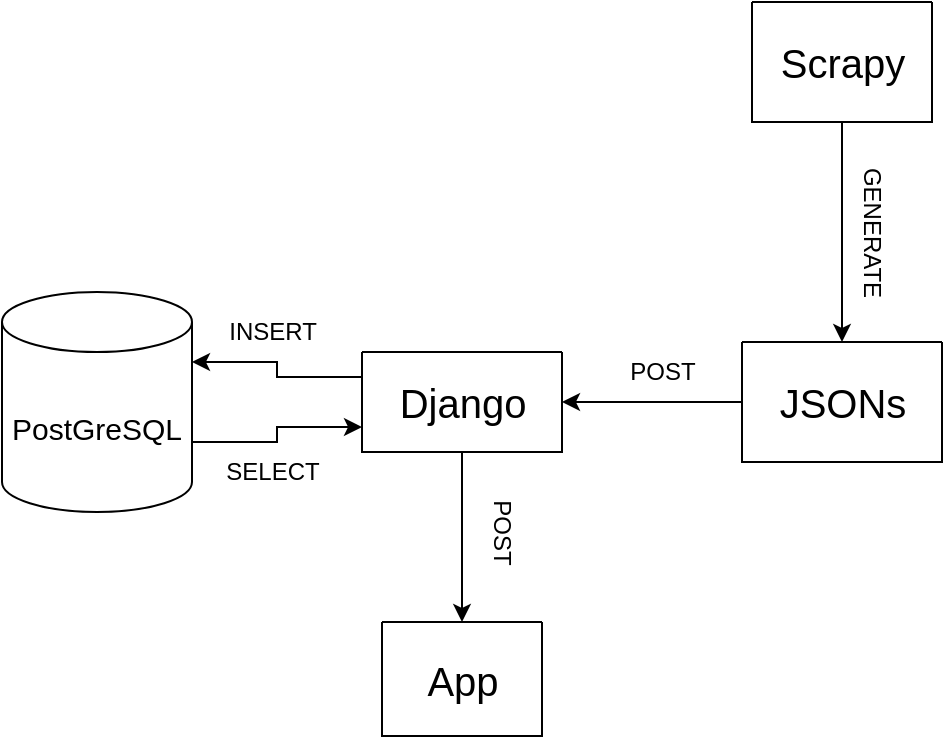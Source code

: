 <mxfile version="21.6.6" type="device">
  <diagram name="Página-1" id="Dcadlkv3n9S8HJSMhQi4">
    <mxGraphModel dx="1194" dy="752" grid="1" gridSize="10" guides="1" tooltips="1" connect="1" arrows="1" fold="1" page="1" pageScale="1" pageWidth="827" pageHeight="1169" math="0" shadow="0">
      <root>
        <mxCell id="0" />
        <mxCell id="1" parent="0" />
        <mxCell id="rqe-vUSZv2zfJ4Bl4LSi-16" style="edgeStyle=orthogonalEdgeStyle;rounded=0;orthogonalLoop=1;jettySize=auto;html=1;exitX=0.5;exitY=1;exitDx=0;exitDy=0;entryX=0.5;entryY=0;entryDx=0;entryDy=0;" edge="1" parent="1" source="rqe-vUSZv2zfJ4Bl4LSi-1" target="rqe-vUSZv2zfJ4Bl4LSi-14">
          <mxGeometry relative="1" as="geometry" />
        </mxCell>
        <mxCell id="rqe-vUSZv2zfJ4Bl4LSi-1" value="" style="swimlane;startSize=0;" vertex="1" parent="1">
          <mxGeometry x="505" y="390" width="90" height="60" as="geometry" />
        </mxCell>
        <mxCell id="rqe-vUSZv2zfJ4Bl4LSi-2" value="Scrapy" style="text;html=1;align=center;verticalAlign=middle;resizable=0;points=[];autosize=1;strokeColor=none;fillColor=none;fontSize=20;" vertex="1" parent="rqe-vUSZv2zfJ4Bl4LSi-1">
          <mxGeometry y="10" width="90" height="40" as="geometry" />
        </mxCell>
        <mxCell id="rqe-vUSZv2zfJ4Bl4LSi-12" style="edgeStyle=orthogonalEdgeStyle;rounded=0;orthogonalLoop=1;jettySize=auto;html=1;exitX=0.5;exitY=1;exitDx=0;exitDy=0;entryX=0.5;entryY=0;entryDx=0;entryDy=0;" edge="1" parent="1" source="rqe-vUSZv2zfJ4Bl4LSi-3" target="rqe-vUSZv2zfJ4Bl4LSi-10">
          <mxGeometry relative="1" as="geometry" />
        </mxCell>
        <mxCell id="rqe-vUSZv2zfJ4Bl4LSi-20" style="edgeStyle=orthogonalEdgeStyle;rounded=0;orthogonalLoop=1;jettySize=auto;html=1;exitX=0;exitY=0.25;exitDx=0;exitDy=0;entryX=1;entryY=0;entryDx=0;entryDy=35;entryPerimeter=0;" edge="1" parent="1" source="rqe-vUSZv2zfJ4Bl4LSi-3" target="rqe-vUSZv2zfJ4Bl4LSi-5">
          <mxGeometry relative="1" as="geometry" />
        </mxCell>
        <mxCell id="rqe-vUSZv2zfJ4Bl4LSi-3" value="" style="swimlane;startSize=0;" vertex="1" parent="1">
          <mxGeometry x="310" y="565" width="100" height="50" as="geometry" />
        </mxCell>
        <mxCell id="rqe-vUSZv2zfJ4Bl4LSi-4" value="Django" style="text;html=1;align=center;verticalAlign=middle;resizable=0;points=[];autosize=1;strokeColor=none;fillColor=none;fontSize=20;" vertex="1" parent="rqe-vUSZv2zfJ4Bl4LSi-3">
          <mxGeometry x="5" y="5" width="90" height="40" as="geometry" />
        </mxCell>
        <mxCell id="rqe-vUSZv2zfJ4Bl4LSi-21" style="edgeStyle=orthogonalEdgeStyle;rounded=0;orthogonalLoop=1;jettySize=auto;html=1;exitX=1;exitY=0;exitDx=0;exitDy=75;exitPerimeter=0;entryX=0;entryY=0.75;entryDx=0;entryDy=0;" edge="1" parent="1" source="rqe-vUSZv2zfJ4Bl4LSi-5" target="rqe-vUSZv2zfJ4Bl4LSi-3">
          <mxGeometry relative="1" as="geometry" />
        </mxCell>
        <mxCell id="rqe-vUSZv2zfJ4Bl4LSi-5" value="&lt;font style=&quot;font-size: 15px;&quot;&gt;PostGreSQL&lt;/font&gt;" style="shape=cylinder3;whiteSpace=wrap;html=1;boundedLbl=1;backgroundOutline=1;size=15;" vertex="1" parent="1">
          <mxGeometry x="130" y="535" width="95" height="110" as="geometry" />
        </mxCell>
        <mxCell id="rqe-vUSZv2zfJ4Bl4LSi-7" value="INSERT" style="text;html=1;align=center;verticalAlign=middle;resizable=0;points=[];autosize=1;strokeColor=none;fillColor=none;rotation=0;" vertex="1" parent="1">
          <mxGeometry x="230" y="540" width="70" height="30" as="geometry" />
        </mxCell>
        <mxCell id="rqe-vUSZv2zfJ4Bl4LSi-9" value="SELECT" style="text;html=1;align=center;verticalAlign=middle;resizable=0;points=[];autosize=1;strokeColor=none;fillColor=none;rotation=0;" vertex="1" parent="1">
          <mxGeometry x="230" y="610" width="70" height="30" as="geometry" />
        </mxCell>
        <mxCell id="rqe-vUSZv2zfJ4Bl4LSi-10" value="" style="swimlane;startSize=0;" vertex="1" parent="1">
          <mxGeometry x="320" y="700" width="80" height="57" as="geometry" />
        </mxCell>
        <mxCell id="rqe-vUSZv2zfJ4Bl4LSi-11" value="App" style="text;html=1;align=center;verticalAlign=middle;resizable=0;points=[];autosize=1;strokeColor=none;fillColor=none;fontSize=20;" vertex="1" parent="rqe-vUSZv2zfJ4Bl4LSi-10">
          <mxGeometry x="10" y="8.5" width="60" height="40" as="geometry" />
        </mxCell>
        <mxCell id="rqe-vUSZv2zfJ4Bl4LSi-13" value="POST" style="text;html=1;align=center;verticalAlign=middle;resizable=0;points=[];autosize=1;strokeColor=none;fillColor=none;rotation=90;" vertex="1" parent="1">
          <mxGeometry x="350" y="640" width="60" height="30" as="geometry" />
        </mxCell>
        <mxCell id="rqe-vUSZv2zfJ4Bl4LSi-18" style="edgeStyle=orthogonalEdgeStyle;rounded=0;orthogonalLoop=1;jettySize=auto;html=1;exitX=0;exitY=0.5;exitDx=0;exitDy=0;entryX=1;entryY=0.5;entryDx=0;entryDy=0;" edge="1" parent="1" source="rqe-vUSZv2zfJ4Bl4LSi-14" target="rqe-vUSZv2zfJ4Bl4LSi-3">
          <mxGeometry relative="1" as="geometry" />
        </mxCell>
        <mxCell id="rqe-vUSZv2zfJ4Bl4LSi-14" value="" style="swimlane;startSize=0;" vertex="1" parent="1">
          <mxGeometry x="500" y="560" width="100" height="60" as="geometry" />
        </mxCell>
        <mxCell id="rqe-vUSZv2zfJ4Bl4LSi-15" value="JSONs" style="text;html=1;align=center;verticalAlign=middle;resizable=0;points=[];autosize=1;strokeColor=none;fillColor=none;fontSize=20;" vertex="1" parent="rqe-vUSZv2zfJ4Bl4LSi-14">
          <mxGeometry x="5" y="10" width="90" height="40" as="geometry" />
        </mxCell>
        <mxCell id="rqe-vUSZv2zfJ4Bl4LSi-17" value="GENERATE" style="text;html=1;align=center;verticalAlign=middle;resizable=0;points=[];autosize=1;strokeColor=none;fillColor=none;rotation=90;" vertex="1" parent="1">
          <mxGeometry x="520" y="490" width="90" height="30" as="geometry" />
        </mxCell>
        <mxCell id="rqe-vUSZv2zfJ4Bl4LSi-19" value="POST" style="text;html=1;align=center;verticalAlign=middle;resizable=0;points=[];autosize=1;strokeColor=none;fillColor=none;rotation=0;" vertex="1" parent="1">
          <mxGeometry x="430" y="560" width="60" height="30" as="geometry" />
        </mxCell>
      </root>
    </mxGraphModel>
  </diagram>
</mxfile>
